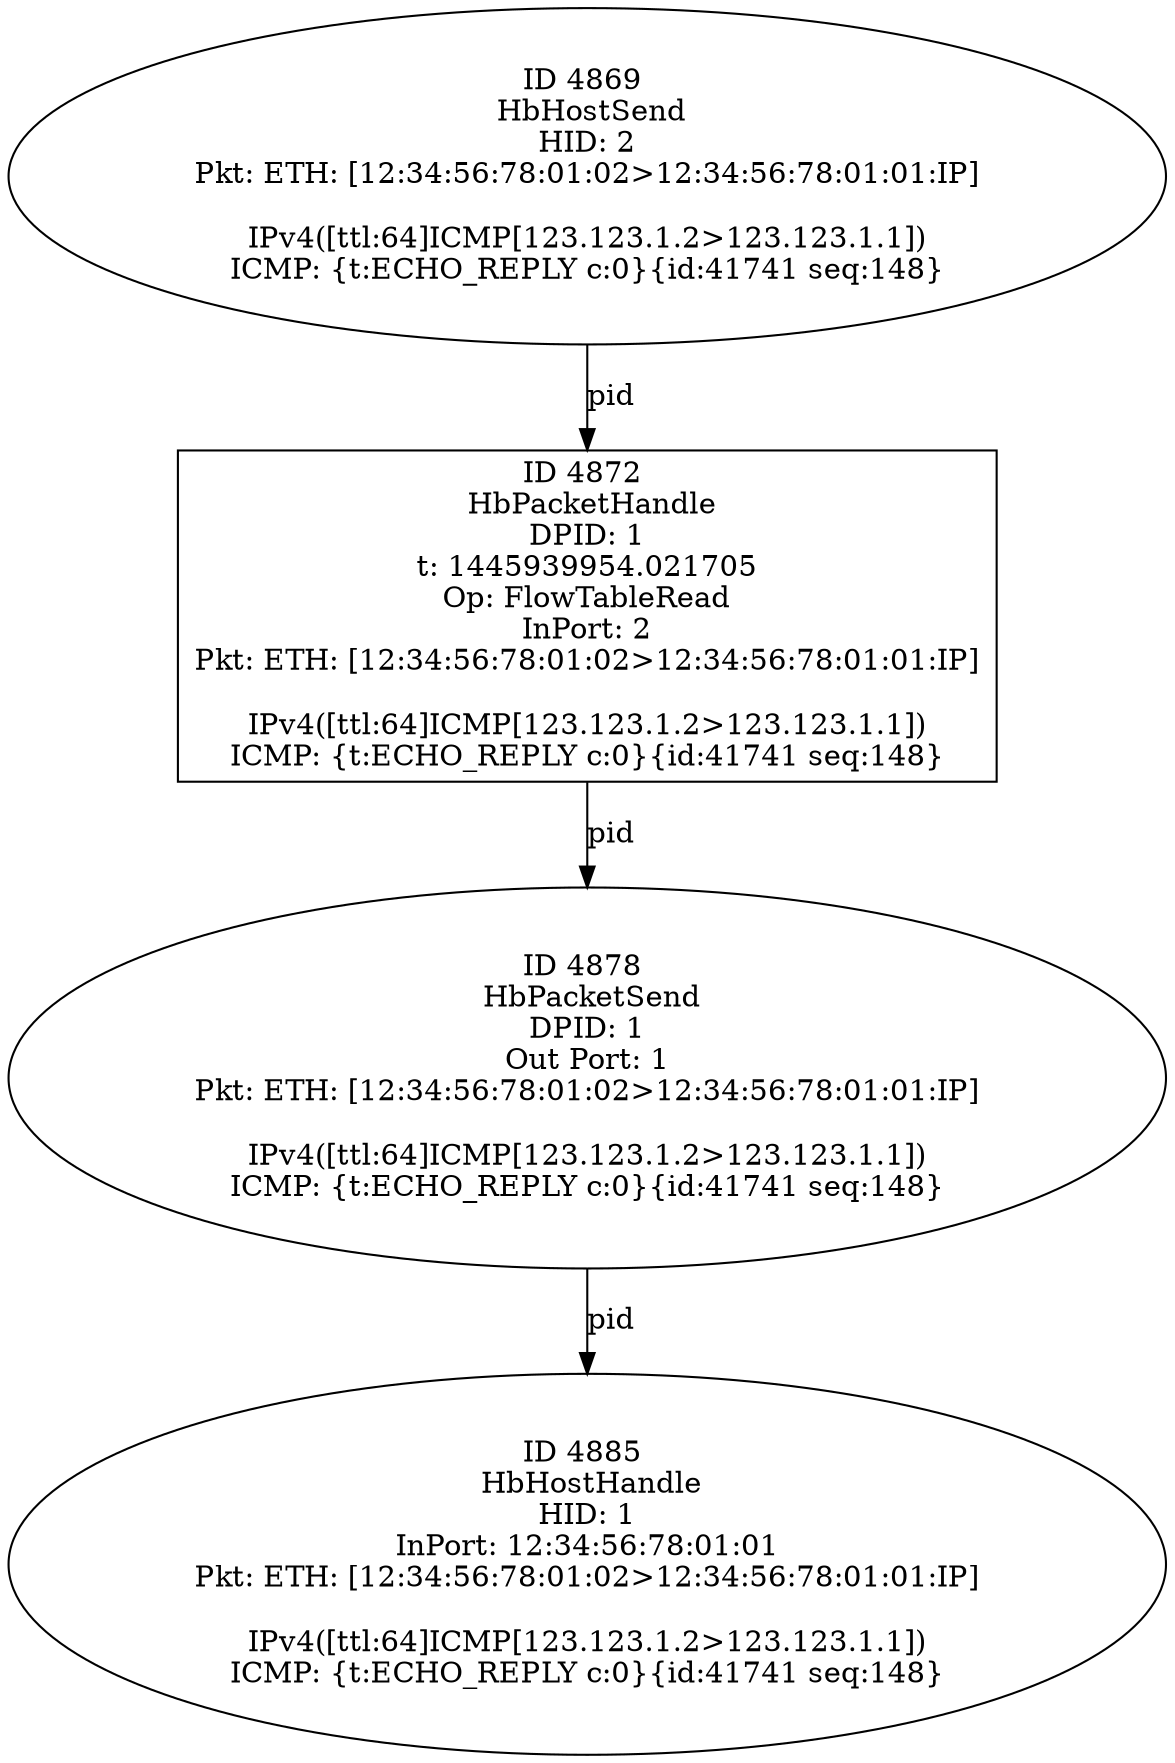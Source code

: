 strict digraph G {
4872 [shape=box, event=<hb_events.HbPacketHandle object at 0x1087f6890>, label="ID 4872 
 HbPacketHandle
DPID: 1
t: 1445939954.021705
Op: FlowTableRead
InPort: 2
Pkt: ETH: [12:34:56:78:01:02>12:34:56:78:01:01:IP]

IPv4([ttl:64]ICMP[123.123.1.2>123.123.1.1])
ICMP: {t:ECHO_REPLY c:0}{id:41741 seq:148}"];
4869 [shape=oval, event=<hb_events.HbHostSend object at 0x1087f6650>, label="ID 4869 
 HbHostSend
HID: 2
Pkt: ETH: [12:34:56:78:01:02>12:34:56:78:01:01:IP]

IPv4([ttl:64]ICMP[123.123.1.2>123.123.1.1])
ICMP: {t:ECHO_REPLY c:0}{id:41741 seq:148}"];
4878 [shape=oval, event=<hb_events.HbPacketSend object at 0x108810dd0>, label="ID 4878 
 HbPacketSend
DPID: 1
Out Port: 1
Pkt: ETH: [12:34:56:78:01:02>12:34:56:78:01:01:IP]

IPv4([ttl:64]ICMP[123.123.1.2>123.123.1.1])
ICMP: {t:ECHO_REPLY c:0}{id:41741 seq:148}"];
4885 [shape=oval, event=<hb_events.HbHostHandle object at 0x1087f4210>, label="ID 4885 
 HbHostHandle
HID: 1
InPort: 12:34:56:78:01:01
Pkt: ETH: [12:34:56:78:01:02>12:34:56:78:01:01:IP]

IPv4([ttl:64]ICMP[123.123.1.2>123.123.1.1])
ICMP: {t:ECHO_REPLY c:0}{id:41741 seq:148}"];
4872 -> 4878  [rel=pid, label=pid];
4869 -> 4872  [rel=pid, label=pid];
4878 -> 4885  [rel=pid, label=pid];
}

